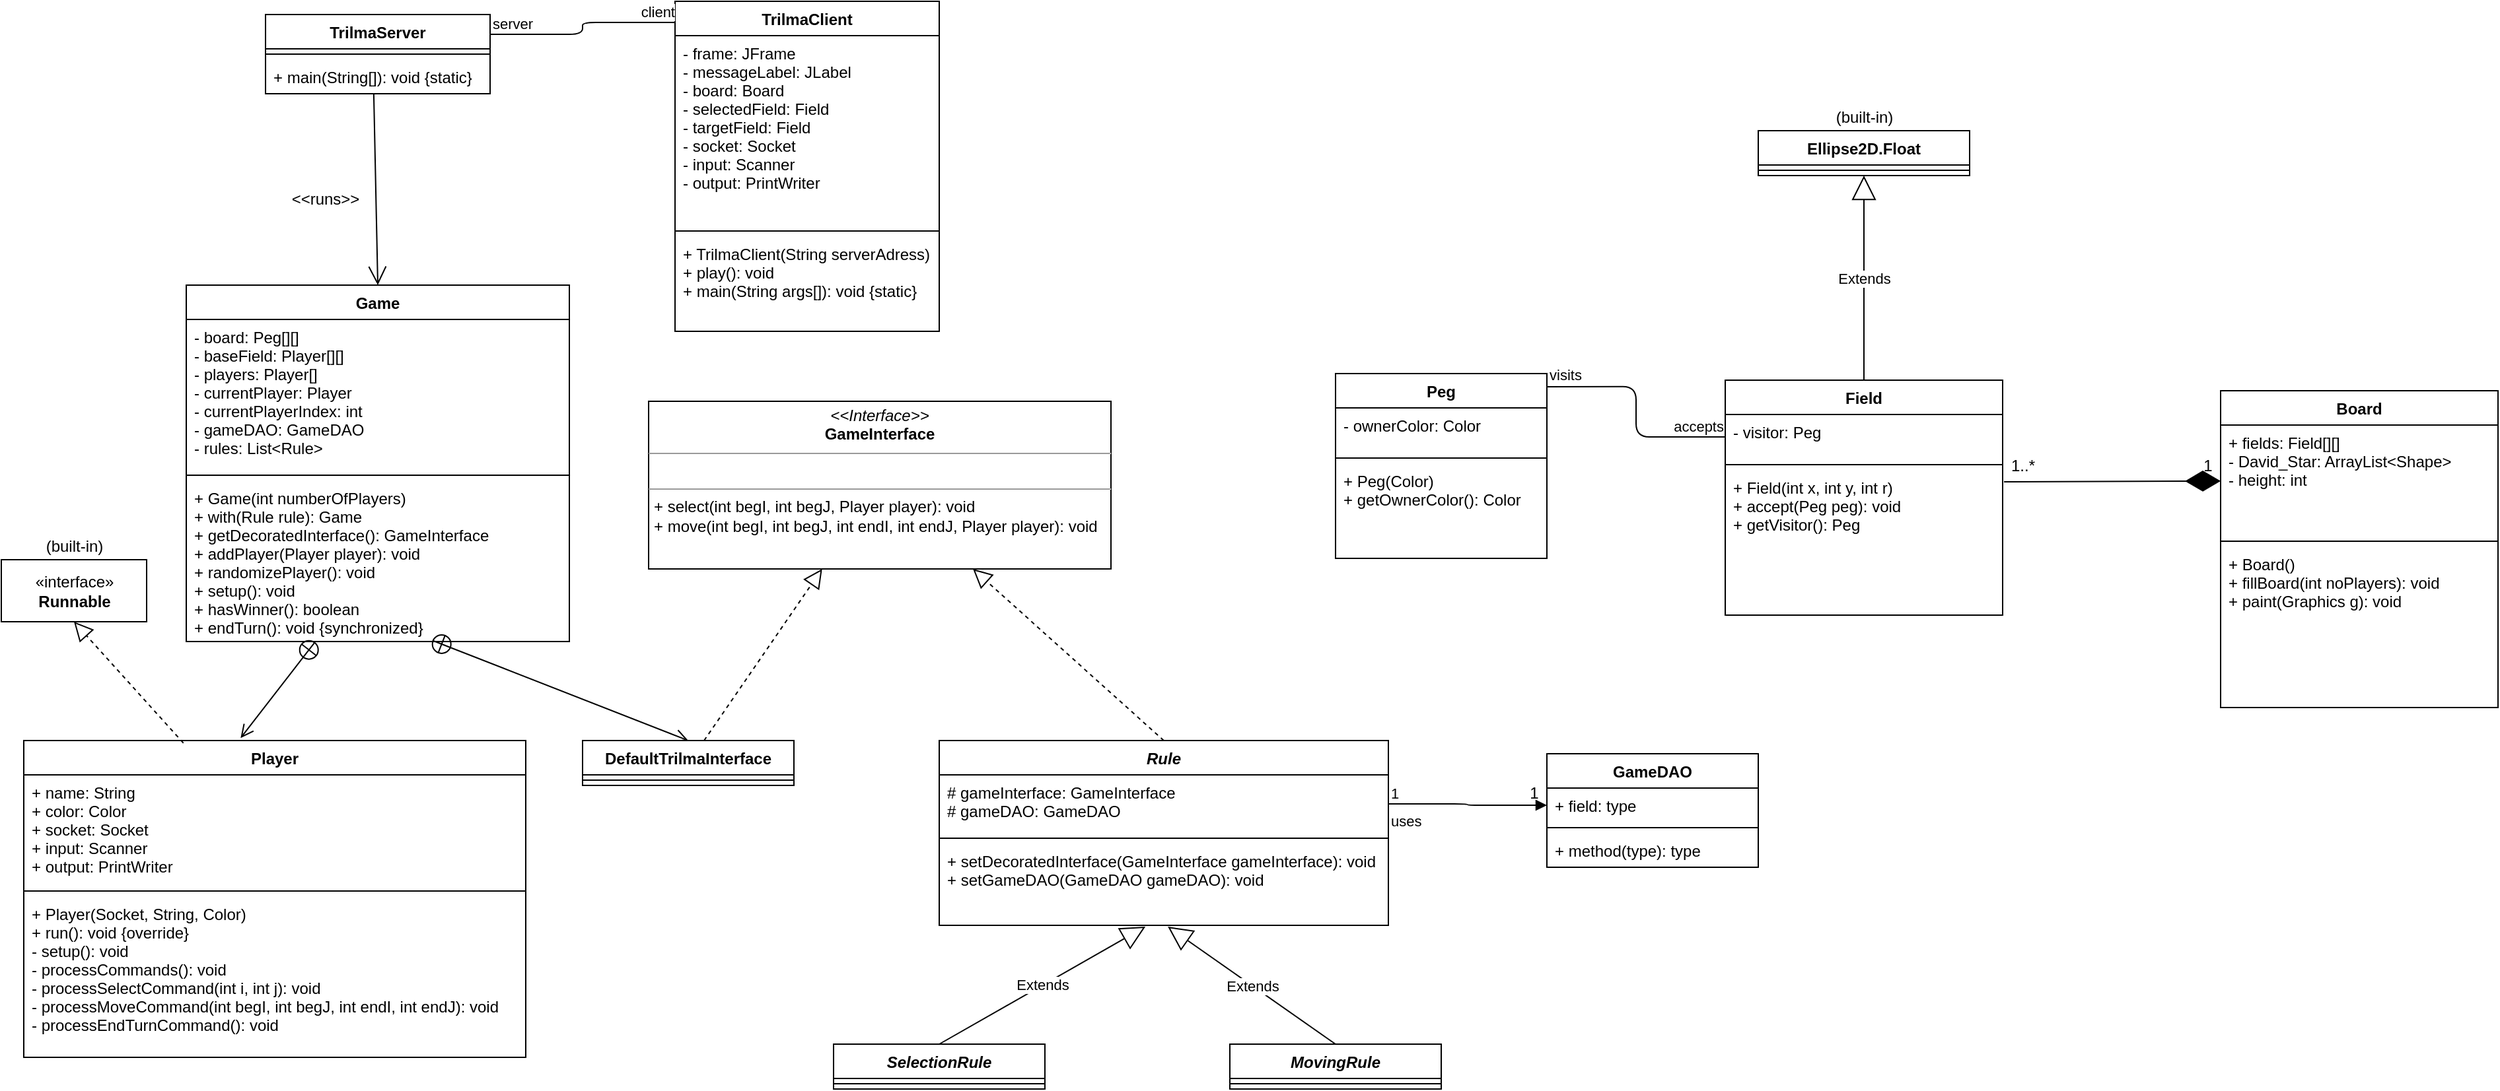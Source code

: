 <mxfile version="14.1.8" type="device"><diagram id="C5RBs43oDa-KdzZeNtuy" name="Page-1"><mxGraphModel dx="1937" dy="744" grid="1" gridSize="10" guides="1" tooltips="1" connect="1" arrows="1" fold="1" page="1" pageScale="1" pageWidth="827" pageHeight="1169" math="0" shadow="0"><root><mxCell id="WIyWlLk6GJQsqaUBKTNV-0"/><mxCell id="WIyWlLk6GJQsqaUBKTNV-1" parent="WIyWlLk6GJQsqaUBKTNV-0"/><mxCell id="_ynaElvUxv59CEccyUQl-5" value="" style="endArrow=diamondThin;endFill=1;endSize=24;html=1;exitX=1.005;exitY=0.082;exitDx=0;exitDy=0;exitPerimeter=0;" parent="WIyWlLk6GJQsqaUBKTNV-1" source="P3Boi44p3jtgZ2md4cfZ-20" target="uC4lMjQUzB0orpD_JvIB-1" edge="1"><mxGeometry width="160" relative="1" as="geometry"><mxPoint x="640" y="451" as="sourcePoint"/><mxPoint x="860" y="461" as="targetPoint"/></mxGeometry></mxCell><mxCell id="_ynaElvUxv59CEccyUQl-6" value="1..*" style="text;html=1;align=center;verticalAlign=middle;resizable=0;points=[];autosize=1;" parent="WIyWlLk6GJQsqaUBKTNV-1" vertex="1"><mxGeometry x="705" y="392" width="30" height="20" as="geometry"/></mxCell><mxCell id="_ynaElvUxv59CEccyUQl-7" value="1" style="text;html=1;align=center;verticalAlign=middle;resizable=0;points=[];autosize=1;" parent="WIyWlLk6GJQsqaUBKTNV-1" vertex="1"><mxGeometry x="850" y="392" width="20" height="20" as="geometry"/></mxCell><mxCell id="_ynaElvUxv59CEccyUQl-23" value="TrilmaServer" style="swimlane;fontStyle=1;align=center;verticalAlign=top;childLayout=stackLayout;horizontal=1;startSize=26;horizontalStack=0;resizeParent=1;resizeParentMax=0;resizeLast=0;collapsible=1;marginBottom=0;" parent="WIyWlLk6GJQsqaUBKTNV-1" vertex="1"><mxGeometry x="-610" y="60" width="170" height="60" as="geometry"/></mxCell><mxCell id="_ynaElvUxv59CEccyUQl-25" value="" style="line;strokeWidth=1;fillColor=none;align=left;verticalAlign=middle;spacingTop=-1;spacingLeft=3;spacingRight=3;rotatable=0;labelPosition=right;points=[];portConstraint=eastwest;" parent="_ynaElvUxv59CEccyUQl-23" vertex="1"><mxGeometry y="26" width="170" height="8" as="geometry"/></mxCell><mxCell id="_ynaElvUxv59CEccyUQl-26" value="+ main(String[]): void {static}" style="text;strokeColor=none;fillColor=none;align=left;verticalAlign=top;spacingLeft=4;spacingRight=4;overflow=hidden;rotatable=0;points=[[0,0.5],[1,0.5]];portConstraint=eastwest;" parent="_ynaElvUxv59CEccyUQl-23" vertex="1"><mxGeometry y="34" width="170" height="26" as="geometry"/></mxCell><mxCell id="_ynaElvUxv59CEccyUQl-27" value="TrilmaClient" style="swimlane;fontStyle=1;align=center;verticalAlign=top;childLayout=stackLayout;horizontal=1;startSize=26;horizontalStack=0;resizeParent=1;resizeParentMax=0;resizeLast=0;collapsible=1;marginBottom=0;" parent="WIyWlLk6GJQsqaUBKTNV-1" vertex="1"><mxGeometry x="-300" y="50" width="200" height="250" as="geometry"/></mxCell><mxCell id="_ynaElvUxv59CEccyUQl-28" value="- frame: JFrame&#10;- messageLabel: JLabel&#10;- board: Board&#10;- selectedField: Field&#10;- targetField: Field&#10;- socket: Socket&#10;- input: Scanner&#10;- output: PrintWriter" style="text;strokeColor=none;fillColor=none;align=left;verticalAlign=top;spacingLeft=4;spacingRight=4;overflow=hidden;rotatable=0;points=[[0,0.5],[1,0.5]];portConstraint=eastwest;" parent="_ynaElvUxv59CEccyUQl-27" vertex="1"><mxGeometry y="26" width="200" height="144" as="geometry"/></mxCell><mxCell id="_ynaElvUxv59CEccyUQl-29" value="" style="line;strokeWidth=1;fillColor=none;align=left;verticalAlign=middle;spacingTop=-1;spacingLeft=3;spacingRight=3;rotatable=0;labelPosition=right;points=[];portConstraint=eastwest;" parent="_ynaElvUxv59CEccyUQl-27" vertex="1"><mxGeometry y="170" width="200" height="8" as="geometry"/></mxCell><mxCell id="_ynaElvUxv59CEccyUQl-30" value="+ TrilmaClient(String serverAdress)&#10;+ play(): void&#10;+ main(String args[]): void {static}" style="text;strokeColor=none;fillColor=none;align=left;verticalAlign=top;spacingLeft=4;spacingRight=4;overflow=hidden;rotatable=0;points=[[0,0.5],[1,0.5]];portConstraint=eastwest;" parent="_ynaElvUxv59CEccyUQl-27" vertex="1"><mxGeometry y="178" width="200" height="72" as="geometry"/></mxCell><mxCell id="P3Boi44p3jtgZ2md4cfZ-4" value="Player" style="swimlane;fontStyle=1;align=center;verticalAlign=top;childLayout=stackLayout;horizontal=1;startSize=26;horizontalStack=0;resizeParent=1;resizeParentMax=0;resizeLast=0;collapsible=1;marginBottom=0;" parent="WIyWlLk6GJQsqaUBKTNV-1" vertex="1"><mxGeometry x="-793" y="610" width="380" height="240" as="geometry"/></mxCell><mxCell id="P3Boi44p3jtgZ2md4cfZ-5" value="+ name: String&#10;+ color: Color&#10;+ socket: Socket&#10;+ input: Scanner&#10;+ output: PrintWriter" style="text;strokeColor=none;fillColor=none;align=left;verticalAlign=top;spacingLeft=4;spacingRight=4;overflow=hidden;rotatable=0;points=[[0,0.5],[1,0.5]];portConstraint=eastwest;" parent="P3Boi44p3jtgZ2md4cfZ-4" vertex="1"><mxGeometry y="26" width="380" height="84" as="geometry"/></mxCell><mxCell id="P3Boi44p3jtgZ2md4cfZ-6" value="" style="line;strokeWidth=1;fillColor=none;align=left;verticalAlign=middle;spacingTop=-1;spacingLeft=3;spacingRight=3;rotatable=0;labelPosition=right;points=[];portConstraint=eastwest;" parent="P3Boi44p3jtgZ2md4cfZ-4" vertex="1"><mxGeometry y="110" width="380" height="8" as="geometry"/></mxCell><mxCell id="P3Boi44p3jtgZ2md4cfZ-7" value="+ Player(Socket, String, Color)&#10;+ run(): void {override}&#10;- setup(): void&#10;- processCommands(): void&#10;- processSelectCommand(int i, int j): void&#10;- processMoveCommand(int begI, int begJ, int endI, int endJ): void&#10;- processEndTurnCommand(): void" style="text;strokeColor=none;fillColor=none;align=left;verticalAlign=top;spacingLeft=4;spacingRight=4;overflow=hidden;rotatable=0;points=[[0,0.5],[1,0.5]];portConstraint=eastwest;" parent="P3Boi44p3jtgZ2md4cfZ-4" vertex="1"><mxGeometry y="118" width="380" height="122" as="geometry"/></mxCell><mxCell id="P3Boi44p3jtgZ2md4cfZ-12" value="Peg" style="swimlane;fontStyle=1;align=center;verticalAlign=top;childLayout=stackLayout;horizontal=1;startSize=26;horizontalStack=0;resizeParent=1;resizeParentMax=0;resizeLast=0;collapsible=1;marginBottom=0;" parent="WIyWlLk6GJQsqaUBKTNV-1" vertex="1"><mxGeometry x="200" y="332" width="160" height="140" as="geometry"/></mxCell><mxCell id="P3Boi44p3jtgZ2md4cfZ-13" value="- ownerColor: Color" style="text;strokeColor=none;fillColor=none;align=left;verticalAlign=top;spacingLeft=4;spacingRight=4;overflow=hidden;rotatable=0;points=[[0,0.5],[1,0.5]];portConstraint=eastwest;" parent="P3Boi44p3jtgZ2md4cfZ-12" vertex="1"><mxGeometry y="26" width="160" height="34" as="geometry"/></mxCell><mxCell id="P3Boi44p3jtgZ2md4cfZ-14" value="" style="line;strokeWidth=1;fillColor=none;align=left;verticalAlign=middle;spacingTop=-1;spacingLeft=3;spacingRight=3;rotatable=0;labelPosition=right;points=[];portConstraint=eastwest;" parent="P3Boi44p3jtgZ2md4cfZ-12" vertex="1"><mxGeometry y="60" width="160" height="8" as="geometry"/></mxCell><mxCell id="P3Boi44p3jtgZ2md4cfZ-15" value="+ Peg(Color)&#10;+ getOwnerColor(): Color&#10;" style="text;strokeColor=none;fillColor=none;align=left;verticalAlign=top;spacingLeft=4;spacingRight=4;overflow=hidden;rotatable=0;points=[[0,0.5],[1,0.5]];portConstraint=eastwest;" parent="P3Boi44p3jtgZ2md4cfZ-12" vertex="1"><mxGeometry y="68" width="160" height="72" as="geometry"/></mxCell><mxCell id="P3Boi44p3jtgZ2md4cfZ-17" value="Field" style="swimlane;fontStyle=1;align=center;verticalAlign=top;childLayout=stackLayout;horizontal=1;startSize=26;horizontalStack=0;resizeParent=1;resizeParentMax=0;resizeLast=0;collapsible=1;marginBottom=0;" parent="WIyWlLk6GJQsqaUBKTNV-1" vertex="1"><mxGeometry x="495" y="337" width="210" height="178" as="geometry"/></mxCell><mxCell id="P3Boi44p3jtgZ2md4cfZ-18" value="- visitor: Peg" style="text;strokeColor=none;fillColor=none;align=left;verticalAlign=top;spacingLeft=4;spacingRight=4;overflow=hidden;rotatable=0;points=[[0,0.5],[1,0.5]];portConstraint=eastwest;" parent="P3Boi44p3jtgZ2md4cfZ-17" vertex="1"><mxGeometry y="26" width="210" height="34" as="geometry"/></mxCell><mxCell id="P3Boi44p3jtgZ2md4cfZ-19" value="" style="line;strokeWidth=1;fillColor=none;align=left;verticalAlign=middle;spacingTop=-1;spacingLeft=3;spacingRight=3;rotatable=0;labelPosition=right;points=[];portConstraint=eastwest;" parent="P3Boi44p3jtgZ2md4cfZ-17" vertex="1"><mxGeometry y="60" width="210" height="8" as="geometry"/></mxCell><mxCell id="P3Boi44p3jtgZ2md4cfZ-20" value="+ Field(int x, int y, int r)&#10;+ accept(Peg peg): void&#10;+ getVisitor(): Peg" style="text;strokeColor=none;fillColor=none;align=left;verticalAlign=top;spacingLeft=4;spacingRight=4;overflow=hidden;rotatable=0;points=[[0,0.5],[1,0.5]];portConstraint=eastwest;fontStyle=0" parent="P3Boi44p3jtgZ2md4cfZ-17" vertex="1"><mxGeometry y="68" width="210" height="110" as="geometry"/></mxCell><mxCell id="Z-ylLWO6KV1ZyLTaMgf_-4" value="Ellipse2D.Float" style="swimlane;fontStyle=1;align=center;verticalAlign=top;childLayout=stackLayout;horizontal=1;startSize=26;horizontalStack=0;resizeParent=1;resizeParentMax=0;resizeLast=0;collapsible=1;marginBottom=0;" parent="WIyWlLk6GJQsqaUBKTNV-1" vertex="1"><mxGeometry x="520" y="148" width="160" height="34" as="geometry"/></mxCell><mxCell id="Z-ylLWO6KV1ZyLTaMgf_-6" value="" style="line;strokeWidth=1;fillColor=none;align=left;verticalAlign=middle;spacingTop=-1;spacingLeft=3;spacingRight=3;rotatable=0;labelPosition=right;points=[];portConstraint=eastwest;" parent="Z-ylLWO6KV1ZyLTaMgf_-4" vertex="1"><mxGeometry y="26" width="160" height="8" as="geometry"/></mxCell><mxCell id="Z-ylLWO6KV1ZyLTaMgf_-8" value="Extends" style="endArrow=block;endSize=16;endFill=0;html=1;exitX=0.5;exitY=0;exitDx=0;exitDy=0;entryX=0.5;entryY=1;entryDx=0;entryDy=0;" parent="WIyWlLk6GJQsqaUBKTNV-1" source="P3Boi44p3jtgZ2md4cfZ-17" target="Z-ylLWO6KV1ZyLTaMgf_-4" edge="1"><mxGeometry width="160" relative="1" as="geometry"><mxPoint x="460" y="482" as="sourcePoint"/><mxPoint x="620" y="482" as="targetPoint"/></mxGeometry></mxCell><mxCell id="kYy_7Y2Fd9dhygYP-oi2-2" value="Game" style="swimlane;fontStyle=1;align=center;verticalAlign=top;childLayout=stackLayout;horizontal=1;startSize=26;horizontalStack=0;resizeParent=1;resizeParentMax=0;resizeLast=0;collapsible=1;marginBottom=0;" parent="WIyWlLk6GJQsqaUBKTNV-1" vertex="1"><mxGeometry x="-670" y="265" width="290" height="270" as="geometry"/></mxCell><mxCell id="kYy_7Y2Fd9dhygYP-oi2-3" value="- board: Peg[][]&#10;- baseField: Player[][]&#10;- players: Player[]&#10;- currentPlayer: Player&#10;- currentPlayerIndex: int&#10;- gameDAO: GameDAO&#10;- rules: List&lt;Rule&gt;" style="text;strokeColor=none;fillColor=none;align=left;verticalAlign=top;spacingLeft=4;spacingRight=4;overflow=hidden;rotatable=0;points=[[0,0.5],[1,0.5]];portConstraint=eastwest;" parent="kYy_7Y2Fd9dhygYP-oi2-2" vertex="1"><mxGeometry y="26" width="290" height="114" as="geometry"/></mxCell><mxCell id="kYy_7Y2Fd9dhygYP-oi2-4" value="" style="line;strokeWidth=1;fillColor=none;align=left;verticalAlign=middle;spacingTop=-1;spacingLeft=3;spacingRight=3;rotatable=0;labelPosition=right;points=[];portConstraint=eastwest;" parent="kYy_7Y2Fd9dhygYP-oi2-2" vertex="1"><mxGeometry y="140" width="290" height="8" as="geometry"/></mxCell><mxCell id="kYy_7Y2Fd9dhygYP-oi2-5" value="+ Game(int numberOfPlayers)&#10;+ with(Rule rule): Game&#10;+ getDecoratedInterface(): GameInterface&#10;+ addPlayer(Player player): void&#10;+ randomizePlayer(): void&#10;+ setup(): void&#10;+ hasWinner(): boolean&#10;+ endTurn(): void {synchronized}" style="text;strokeColor=none;fillColor=none;align=left;verticalAlign=top;spacingLeft=4;spacingRight=4;overflow=hidden;rotatable=0;points=[[0,0.5],[1,0.5]];portConstraint=eastwest;" parent="kYy_7Y2Fd9dhygYP-oi2-2" vertex="1"><mxGeometry y="148" width="290" height="122" as="geometry"/></mxCell><mxCell id="kYy_7Y2Fd9dhygYP-oi2-12" value="" style="endArrow=open;startArrow=circlePlus;endFill=0;startFill=0;endSize=8;html=1;exitX=0.641;exitY=0.992;exitDx=0;exitDy=0;exitPerimeter=0;entryX=0.5;entryY=0;entryDx=0;entryDy=0;" parent="WIyWlLk6GJQsqaUBKTNV-1" source="kYy_7Y2Fd9dhygYP-oi2-5" target="fjGiKcYs_TJu2XdwT-Cn-9" edge="1"><mxGeometry width="160" relative="1" as="geometry"><mxPoint x="-240" y="330" as="sourcePoint"/><mxPoint x="-80" y="330" as="targetPoint"/></mxGeometry></mxCell><mxCell id="kYy_7Y2Fd9dhygYP-oi2-14" value="" style="endArrow=none;html=1;edgeStyle=orthogonalEdgeStyle;exitX=1;exitY=0.071;exitDx=0;exitDy=0;entryX=0;entryY=0.5;entryDx=0;entryDy=0;exitPerimeter=0;" parent="WIyWlLk6GJQsqaUBKTNV-1" source="P3Boi44p3jtgZ2md4cfZ-12" target="P3Boi44p3jtgZ2md4cfZ-18" edge="1"><mxGeometry relative="1" as="geometry"><mxPoint x="450" y="342" as="sourcePoint"/><mxPoint x="490" y="372" as="targetPoint"/></mxGeometry></mxCell><mxCell id="kYy_7Y2Fd9dhygYP-oi2-15" value="visits" style="edgeLabel;resizable=0;html=1;align=left;verticalAlign=bottom;" parent="kYy_7Y2Fd9dhygYP-oi2-14" connectable="0" vertex="1"><mxGeometry x="-1" relative="1" as="geometry"/></mxCell><mxCell id="kYy_7Y2Fd9dhygYP-oi2-16" value="accepts" style="edgeLabel;resizable=0;html=1;align=right;verticalAlign=bottom;" parent="kYy_7Y2Fd9dhygYP-oi2-14" connectable="0" vertex="1"><mxGeometry x="1" relative="1" as="geometry"/></mxCell><mxCell id="kYy_7Y2Fd9dhygYP-oi2-17" value="" style="endArrow=open;endFill=1;endSize=12;html=1;entryX=0.5;entryY=0;entryDx=0;entryDy=0;exitX=0.482;exitY=1;exitDx=0;exitDy=0;exitPerimeter=0;" parent="WIyWlLk6GJQsqaUBKTNV-1" source="_ynaElvUxv59CEccyUQl-26" target="kYy_7Y2Fd9dhygYP-oi2-2" edge="1"><mxGeometry width="160" relative="1" as="geometry"><mxPoint x="-640" y="170" as="sourcePoint"/><mxPoint x="-430" y="330" as="targetPoint"/></mxGeometry></mxCell><mxCell id="kYy_7Y2Fd9dhygYP-oi2-18" value="&amp;lt;&amp;lt;runs&amp;gt;&amp;gt;" style="text;html=1;align=center;verticalAlign=middle;resizable=0;points=[];autosize=1;" parent="WIyWlLk6GJQsqaUBKTNV-1" vertex="1"><mxGeometry x="-600" y="190" width="70" height="20" as="geometry"/></mxCell><mxCell id="kYy_7Y2Fd9dhygYP-oi2-19" value="" style="endArrow=none;html=1;edgeStyle=orthogonalEdgeStyle;exitX=1;exitY=0.25;exitDx=0;exitDy=0;entryX=0;entryY=0.064;entryDx=0;entryDy=0;entryPerimeter=0;" parent="WIyWlLk6GJQsqaUBKTNV-1" source="_ynaElvUxv59CEccyUQl-23" target="_ynaElvUxv59CEccyUQl-27" edge="1"><mxGeometry relative="1" as="geometry"><mxPoint x="-450" y="320" as="sourcePoint"/><mxPoint x="-290" y="320" as="targetPoint"/></mxGeometry></mxCell><mxCell id="kYy_7Y2Fd9dhygYP-oi2-20" value="server" style="edgeLabel;resizable=0;html=1;align=left;verticalAlign=bottom;" parent="kYy_7Y2Fd9dhygYP-oi2-19" connectable="0" vertex="1"><mxGeometry x="-1" relative="1" as="geometry"/></mxCell><mxCell id="kYy_7Y2Fd9dhygYP-oi2-21" value="client" style="edgeLabel;resizable=0;html=1;align=right;verticalAlign=bottom;" parent="kYy_7Y2Fd9dhygYP-oi2-19" connectable="0" vertex="1"><mxGeometry x="1" relative="1" as="geometry"/></mxCell><mxCell id="uC4lMjQUzB0orpD_JvIB-0" value="Board" style="swimlane;fontStyle=1;align=center;verticalAlign=top;childLayout=stackLayout;horizontal=1;startSize=26;horizontalStack=0;resizeParent=1;resizeParentMax=0;resizeLast=0;collapsible=1;marginBottom=0;" parent="WIyWlLk6GJQsqaUBKTNV-1" vertex="1"><mxGeometry x="870" y="345" width="210" height="240" as="geometry"/></mxCell><mxCell id="uC4lMjQUzB0orpD_JvIB-1" value="+ fields: Field[][]&#10;- David_Star: ArrayList&lt;Shape&gt;&#10;- height: int" style="text;strokeColor=none;fillColor=none;align=left;verticalAlign=top;spacingLeft=4;spacingRight=4;overflow=hidden;rotatable=0;points=[[0,0.5],[1,0.5]];portConstraint=eastwest;" parent="uC4lMjQUzB0orpD_JvIB-0" vertex="1"><mxGeometry y="26" width="210" height="84" as="geometry"/></mxCell><mxCell id="uC4lMjQUzB0orpD_JvIB-2" value="" style="line;strokeWidth=1;fillColor=none;align=left;verticalAlign=middle;spacingTop=-1;spacingLeft=3;spacingRight=3;rotatable=0;labelPosition=right;points=[];portConstraint=eastwest;" parent="uC4lMjQUzB0orpD_JvIB-0" vertex="1"><mxGeometry y="110" width="210" height="8" as="geometry"/></mxCell><mxCell id="uC4lMjQUzB0orpD_JvIB-3" value="+ Board()&#10;+ fillBoard(int noPlayers): void&#10;+ paint(Graphics g): void" style="text;strokeColor=none;fillColor=none;align=left;verticalAlign=top;spacingLeft=4;spacingRight=4;overflow=hidden;rotatable=0;points=[[0,0.5],[1,0.5]];portConstraint=eastwest;" parent="uC4lMjQUzB0orpD_JvIB-0" vertex="1"><mxGeometry y="118" width="210" height="122" as="geometry"/></mxCell><mxCell id="yNwzJa3b2GLb2ZnY-UvL-1" value="«interface»&lt;br&gt;&lt;b&gt;Runnable&lt;/b&gt;" style="html=1;" parent="WIyWlLk6GJQsqaUBKTNV-1" vertex="1"><mxGeometry x="-810" y="473" width="110" height="47" as="geometry"/></mxCell><mxCell id="yNwzJa3b2GLb2ZnY-UvL-2" value="" style="endArrow=block;dashed=1;endFill=0;endSize=12;html=1;exitX=0.318;exitY=0.008;exitDx=0;exitDy=0;exitPerimeter=0;entryX=0.5;entryY=1;entryDx=0;entryDy=0;" parent="WIyWlLk6GJQsqaUBKTNV-1" source="P3Boi44p3jtgZ2md4cfZ-4" target="yNwzJa3b2GLb2ZnY-UvL-1" edge="1"><mxGeometry width="160" relative="1" as="geometry"><mxPoint x="-220" y="450" as="sourcePoint"/><mxPoint x="-60" y="450" as="targetPoint"/></mxGeometry></mxCell><mxCell id="fjGiKcYs_TJu2XdwT-Cn-1" value="(built-in)" style="text;html=1;align=center;verticalAlign=middle;resizable=0;points=[];autosize=1;" parent="WIyWlLk6GJQsqaUBKTNV-1" vertex="1"><mxGeometry x="570" y="128" width="60" height="20" as="geometry"/></mxCell><mxCell id="fjGiKcYs_TJu2XdwT-Cn-2" value="(built-in)" style="text;html=1;align=center;verticalAlign=middle;resizable=0;points=[];autosize=1;" parent="WIyWlLk6GJQsqaUBKTNV-1" vertex="1"><mxGeometry x="-785" y="453" width="60" height="20" as="geometry"/></mxCell><mxCell id="fjGiKcYs_TJu2XdwT-Cn-3" value="GameDAO" style="swimlane;fontStyle=1;align=center;verticalAlign=top;childLayout=stackLayout;horizontal=1;startSize=26;horizontalStack=0;resizeParent=1;resizeParentMax=0;resizeLast=0;collapsible=1;marginBottom=0;" parent="WIyWlLk6GJQsqaUBKTNV-1" vertex="1"><mxGeometry x="360" y="620" width="160" height="86" as="geometry"/></mxCell><mxCell id="fjGiKcYs_TJu2XdwT-Cn-4" value="+ field: type" style="text;strokeColor=none;fillColor=none;align=left;verticalAlign=top;spacingLeft=4;spacingRight=4;overflow=hidden;rotatable=0;points=[[0,0.5],[1,0.5]];portConstraint=eastwest;" parent="fjGiKcYs_TJu2XdwT-Cn-3" vertex="1"><mxGeometry y="26" width="160" height="26" as="geometry"/></mxCell><mxCell id="fjGiKcYs_TJu2XdwT-Cn-5" value="" style="line;strokeWidth=1;fillColor=none;align=left;verticalAlign=middle;spacingTop=-1;spacingLeft=3;spacingRight=3;rotatable=0;labelPosition=right;points=[];portConstraint=eastwest;" parent="fjGiKcYs_TJu2XdwT-Cn-3" vertex="1"><mxGeometry y="52" width="160" height="8" as="geometry"/></mxCell><mxCell id="fjGiKcYs_TJu2XdwT-Cn-6" value="+ method(type): type" style="text;strokeColor=none;fillColor=none;align=left;verticalAlign=top;spacingLeft=4;spacingRight=4;overflow=hidden;rotatable=0;points=[[0,0.5],[1,0.5]];portConstraint=eastwest;" parent="fjGiKcYs_TJu2XdwT-Cn-3" vertex="1"><mxGeometry y="60" width="160" height="26" as="geometry"/></mxCell><mxCell id="fjGiKcYs_TJu2XdwT-Cn-8" value="" style="endArrow=open;startArrow=circlePlus;endFill=0;startFill=0;endSize=8;html=1;entryX=0.432;entryY=-0.008;entryDx=0;entryDy=0;entryPerimeter=0;" parent="WIyWlLk6GJQsqaUBKTNV-1" source="kYy_7Y2Fd9dhygYP-oi2-5" target="P3Boi44p3jtgZ2md4cfZ-4" edge="1"><mxGeometry width="160" relative="1" as="geometry"><mxPoint x="-570" y="760" as="sourcePoint"/><mxPoint x="-670" y="640" as="targetPoint"/></mxGeometry></mxCell><mxCell id="fjGiKcYs_TJu2XdwT-Cn-9" value="DefaultTrilmaInterface" style="swimlane;fontStyle=1;align=center;verticalAlign=top;childLayout=stackLayout;horizontal=1;startSize=26;horizontalStack=0;resizeParent=1;resizeParentMax=0;resizeLast=0;collapsible=1;marginBottom=0;" parent="WIyWlLk6GJQsqaUBKTNV-1" vertex="1"><mxGeometry x="-370" y="610" width="160" height="34" as="geometry"/></mxCell><mxCell id="fjGiKcYs_TJu2XdwT-Cn-11" value="" style="line;strokeWidth=1;fillColor=none;align=left;verticalAlign=middle;spacingTop=-1;spacingLeft=3;spacingRight=3;rotatable=0;labelPosition=right;points=[];portConstraint=eastwest;" parent="fjGiKcYs_TJu2XdwT-Cn-9" vertex="1"><mxGeometry y="26" width="160" height="8" as="geometry"/></mxCell><mxCell id="fjGiKcYs_TJu2XdwT-Cn-13" value="&lt;p style=&quot;margin: 0px ; margin-top: 4px ; text-align: center&quot;&gt;&lt;i&gt;&amp;lt;&amp;lt;Interface&amp;gt;&amp;gt;&lt;/i&gt;&lt;br&gt;&lt;b&gt;GameInterface&lt;/b&gt;&lt;/p&gt;&lt;hr size=&quot;1&quot;&gt;&lt;p style=&quot;margin: 0px ; margin-left: 4px&quot;&gt;&lt;br&gt;&lt;/p&gt;&lt;hr size=&quot;1&quot;&gt;&lt;p style=&quot;margin: 0px ; margin-left: 4px&quot;&gt;+ select(int begI, int begJ, Player player): void&lt;br&gt;&lt;/p&gt;&lt;p style=&quot;margin: 0px ; margin-left: 4px&quot;&gt;+ move(int begI, int begJ, int endI, int endJ, Player player): void&lt;/p&gt;&lt;br&gt;&lt;p style=&quot;margin: 0px ; margin-left: 4px&quot;&gt;&lt;br&gt;&lt;/p&gt;" style="verticalAlign=top;align=left;overflow=fill;fontSize=12;fontFamily=Helvetica;html=1;" parent="WIyWlLk6GJQsqaUBKTNV-1" vertex="1"><mxGeometry x="-320" y="353" width="350" height="127" as="geometry"/></mxCell><mxCell id="fjGiKcYs_TJu2XdwT-Cn-14" value="" style="endArrow=block;dashed=1;endFill=0;endSize=12;html=1;exitX=0.575;exitY=0;exitDx=0;exitDy=0;exitPerimeter=0;" parent="WIyWlLk6GJQsqaUBKTNV-1" source="fjGiKcYs_TJu2XdwT-Cn-9" target="fjGiKcYs_TJu2XdwT-Cn-13" edge="1"><mxGeometry width="160" relative="1" as="geometry"><mxPoint x="-380" y="570" as="sourcePoint"/><mxPoint x="-220" y="570" as="targetPoint"/></mxGeometry></mxCell><mxCell id="fjGiKcYs_TJu2XdwT-Cn-15" value="Rule" style="swimlane;fontStyle=3;align=center;verticalAlign=top;childLayout=stackLayout;horizontal=1;startSize=26;horizontalStack=0;resizeParent=1;resizeParentMax=0;resizeLast=0;collapsible=1;marginBottom=0;" parent="WIyWlLk6GJQsqaUBKTNV-1" vertex="1"><mxGeometry x="-100" y="610" width="340" height="140" as="geometry"/></mxCell><mxCell id="fjGiKcYs_TJu2XdwT-Cn-16" value="# gameInterface: GameInterface&#10;# gameDAO: GameDAO" style="text;strokeColor=none;fillColor=none;align=left;verticalAlign=top;spacingLeft=4;spacingRight=4;overflow=hidden;rotatable=0;points=[[0,0.5],[1,0.5]];portConstraint=eastwest;" parent="fjGiKcYs_TJu2XdwT-Cn-15" vertex="1"><mxGeometry y="26" width="340" height="44" as="geometry"/></mxCell><mxCell id="fjGiKcYs_TJu2XdwT-Cn-17" value="" style="line;strokeWidth=1;fillColor=none;align=left;verticalAlign=middle;spacingTop=-1;spacingLeft=3;spacingRight=3;rotatable=0;labelPosition=right;points=[];portConstraint=eastwest;" parent="fjGiKcYs_TJu2XdwT-Cn-15" vertex="1"><mxGeometry y="70" width="340" height="8" as="geometry"/></mxCell><mxCell id="fjGiKcYs_TJu2XdwT-Cn-18" value="+ setDecoratedInterface(GameInterface gameInterface): void&#10;+ setGameDAO(GameDAO gameDAO): void" style="text;strokeColor=none;fillColor=none;align=left;verticalAlign=top;spacingLeft=4;spacingRight=4;overflow=hidden;rotatable=0;points=[[0,0.5],[1,0.5]];portConstraint=eastwest;" parent="fjGiKcYs_TJu2XdwT-Cn-15" vertex="1"><mxGeometry y="78" width="340" height="62" as="geometry"/></mxCell><mxCell id="fjGiKcYs_TJu2XdwT-Cn-19" value="" style="endArrow=block;dashed=1;endFill=0;endSize=12;html=1;exitX=0.5;exitY=0;exitDx=0;exitDy=0;" parent="WIyWlLk6GJQsqaUBKTNV-1" source="fjGiKcYs_TJu2XdwT-Cn-15" target="fjGiKcYs_TJu2XdwT-Cn-13" edge="1"><mxGeometry width="160" relative="1" as="geometry"><mxPoint x="-290" y="720" as="sourcePoint"/><mxPoint x="-130" y="720" as="targetPoint"/></mxGeometry></mxCell><mxCell id="fjGiKcYs_TJu2XdwT-Cn-20" value="SelectionRule" style="swimlane;fontStyle=3;align=center;verticalAlign=top;childLayout=stackLayout;horizontal=1;startSize=26;horizontalStack=0;resizeParent=1;resizeParentMax=0;resizeLast=0;collapsible=1;marginBottom=0;" parent="WIyWlLk6GJQsqaUBKTNV-1" vertex="1"><mxGeometry x="-180" y="840" width="160" height="34" as="geometry"/></mxCell><mxCell id="fjGiKcYs_TJu2XdwT-Cn-22" value="" style="line;strokeWidth=1;fillColor=none;align=left;verticalAlign=middle;spacingTop=-1;spacingLeft=3;spacingRight=3;rotatable=0;labelPosition=right;points=[];portConstraint=eastwest;" parent="fjGiKcYs_TJu2XdwT-Cn-20" vertex="1"><mxGeometry y="26" width="160" height="8" as="geometry"/></mxCell><mxCell id="fjGiKcYs_TJu2XdwT-Cn-24" value="MovingRule" style="swimlane;fontStyle=3;align=center;verticalAlign=top;childLayout=stackLayout;horizontal=1;startSize=26;horizontalStack=0;resizeParent=1;resizeParentMax=0;resizeLast=0;collapsible=1;marginBottom=0;" parent="WIyWlLk6GJQsqaUBKTNV-1" vertex="1"><mxGeometry x="120" y="840" width="160" height="34" as="geometry"/></mxCell><mxCell id="fjGiKcYs_TJu2XdwT-Cn-26" value="" style="line;strokeWidth=1;fillColor=none;align=left;verticalAlign=middle;spacingTop=-1;spacingLeft=3;spacingRight=3;rotatable=0;labelPosition=right;points=[];portConstraint=eastwest;" parent="fjGiKcYs_TJu2XdwT-Cn-24" vertex="1"><mxGeometry y="26" width="160" height="8" as="geometry"/></mxCell><mxCell id="fjGiKcYs_TJu2XdwT-Cn-28" value="Extends" style="endArrow=block;endSize=16;endFill=0;html=1;exitX=0.5;exitY=0;exitDx=0;exitDy=0;entryX=0.459;entryY=1.016;entryDx=0;entryDy=0;entryPerimeter=0;" parent="WIyWlLk6GJQsqaUBKTNV-1" source="fjGiKcYs_TJu2XdwT-Cn-20" target="fjGiKcYs_TJu2XdwT-Cn-18" edge="1"><mxGeometry width="160" relative="1" as="geometry"><mxPoint x="-30" y="780" as="sourcePoint"/><mxPoint x="130" y="780" as="targetPoint"/></mxGeometry></mxCell><mxCell id="fjGiKcYs_TJu2XdwT-Cn-29" value="Extends" style="endArrow=block;endSize=16;endFill=0;html=1;exitX=0.5;exitY=0;exitDx=0;exitDy=0;entryX=0.509;entryY=1.016;entryDx=0;entryDy=0;entryPerimeter=0;" parent="WIyWlLk6GJQsqaUBKTNV-1" source="fjGiKcYs_TJu2XdwT-Cn-24" target="fjGiKcYs_TJu2XdwT-Cn-18" edge="1"><mxGeometry width="160" relative="1" as="geometry"><mxPoint x="-160" y="770" as="sourcePoint"/><mxPoint x="-39.362" y="689" as="targetPoint"/></mxGeometry></mxCell><mxCell id="wNXxvl_E2YaN_KbpcL7N-4" value="uses" style="endArrow=block;endFill=1;html=1;edgeStyle=orthogonalEdgeStyle;align=left;verticalAlign=top;exitX=1;exitY=0.5;exitDx=0;exitDy=0;entryX=0;entryY=0.5;entryDx=0;entryDy=0;" edge="1" parent="WIyWlLk6GJQsqaUBKTNV-1" source="fjGiKcYs_TJu2XdwT-Cn-16" target="fjGiKcYs_TJu2XdwT-Cn-4"><mxGeometry x="-1" relative="1" as="geometry"><mxPoint x="150" y="710" as="sourcePoint"/><mxPoint x="310" y="710" as="targetPoint"/></mxGeometry></mxCell><mxCell id="wNXxvl_E2YaN_KbpcL7N-5" value="1" style="edgeLabel;resizable=0;html=1;align=left;verticalAlign=bottom;" connectable="0" vertex="1" parent="wNXxvl_E2YaN_KbpcL7N-4"><mxGeometry x="-1" relative="1" as="geometry"/></mxCell><mxCell id="wNXxvl_E2YaN_KbpcL7N-6" value="1" style="text;html=1;align=center;verticalAlign=middle;resizable=0;points=[];autosize=1;" vertex="1" parent="WIyWlLk6GJQsqaUBKTNV-1"><mxGeometry x="340" y="640" width="20" height="20" as="geometry"/></mxCell></root></mxGraphModel></diagram></mxfile>